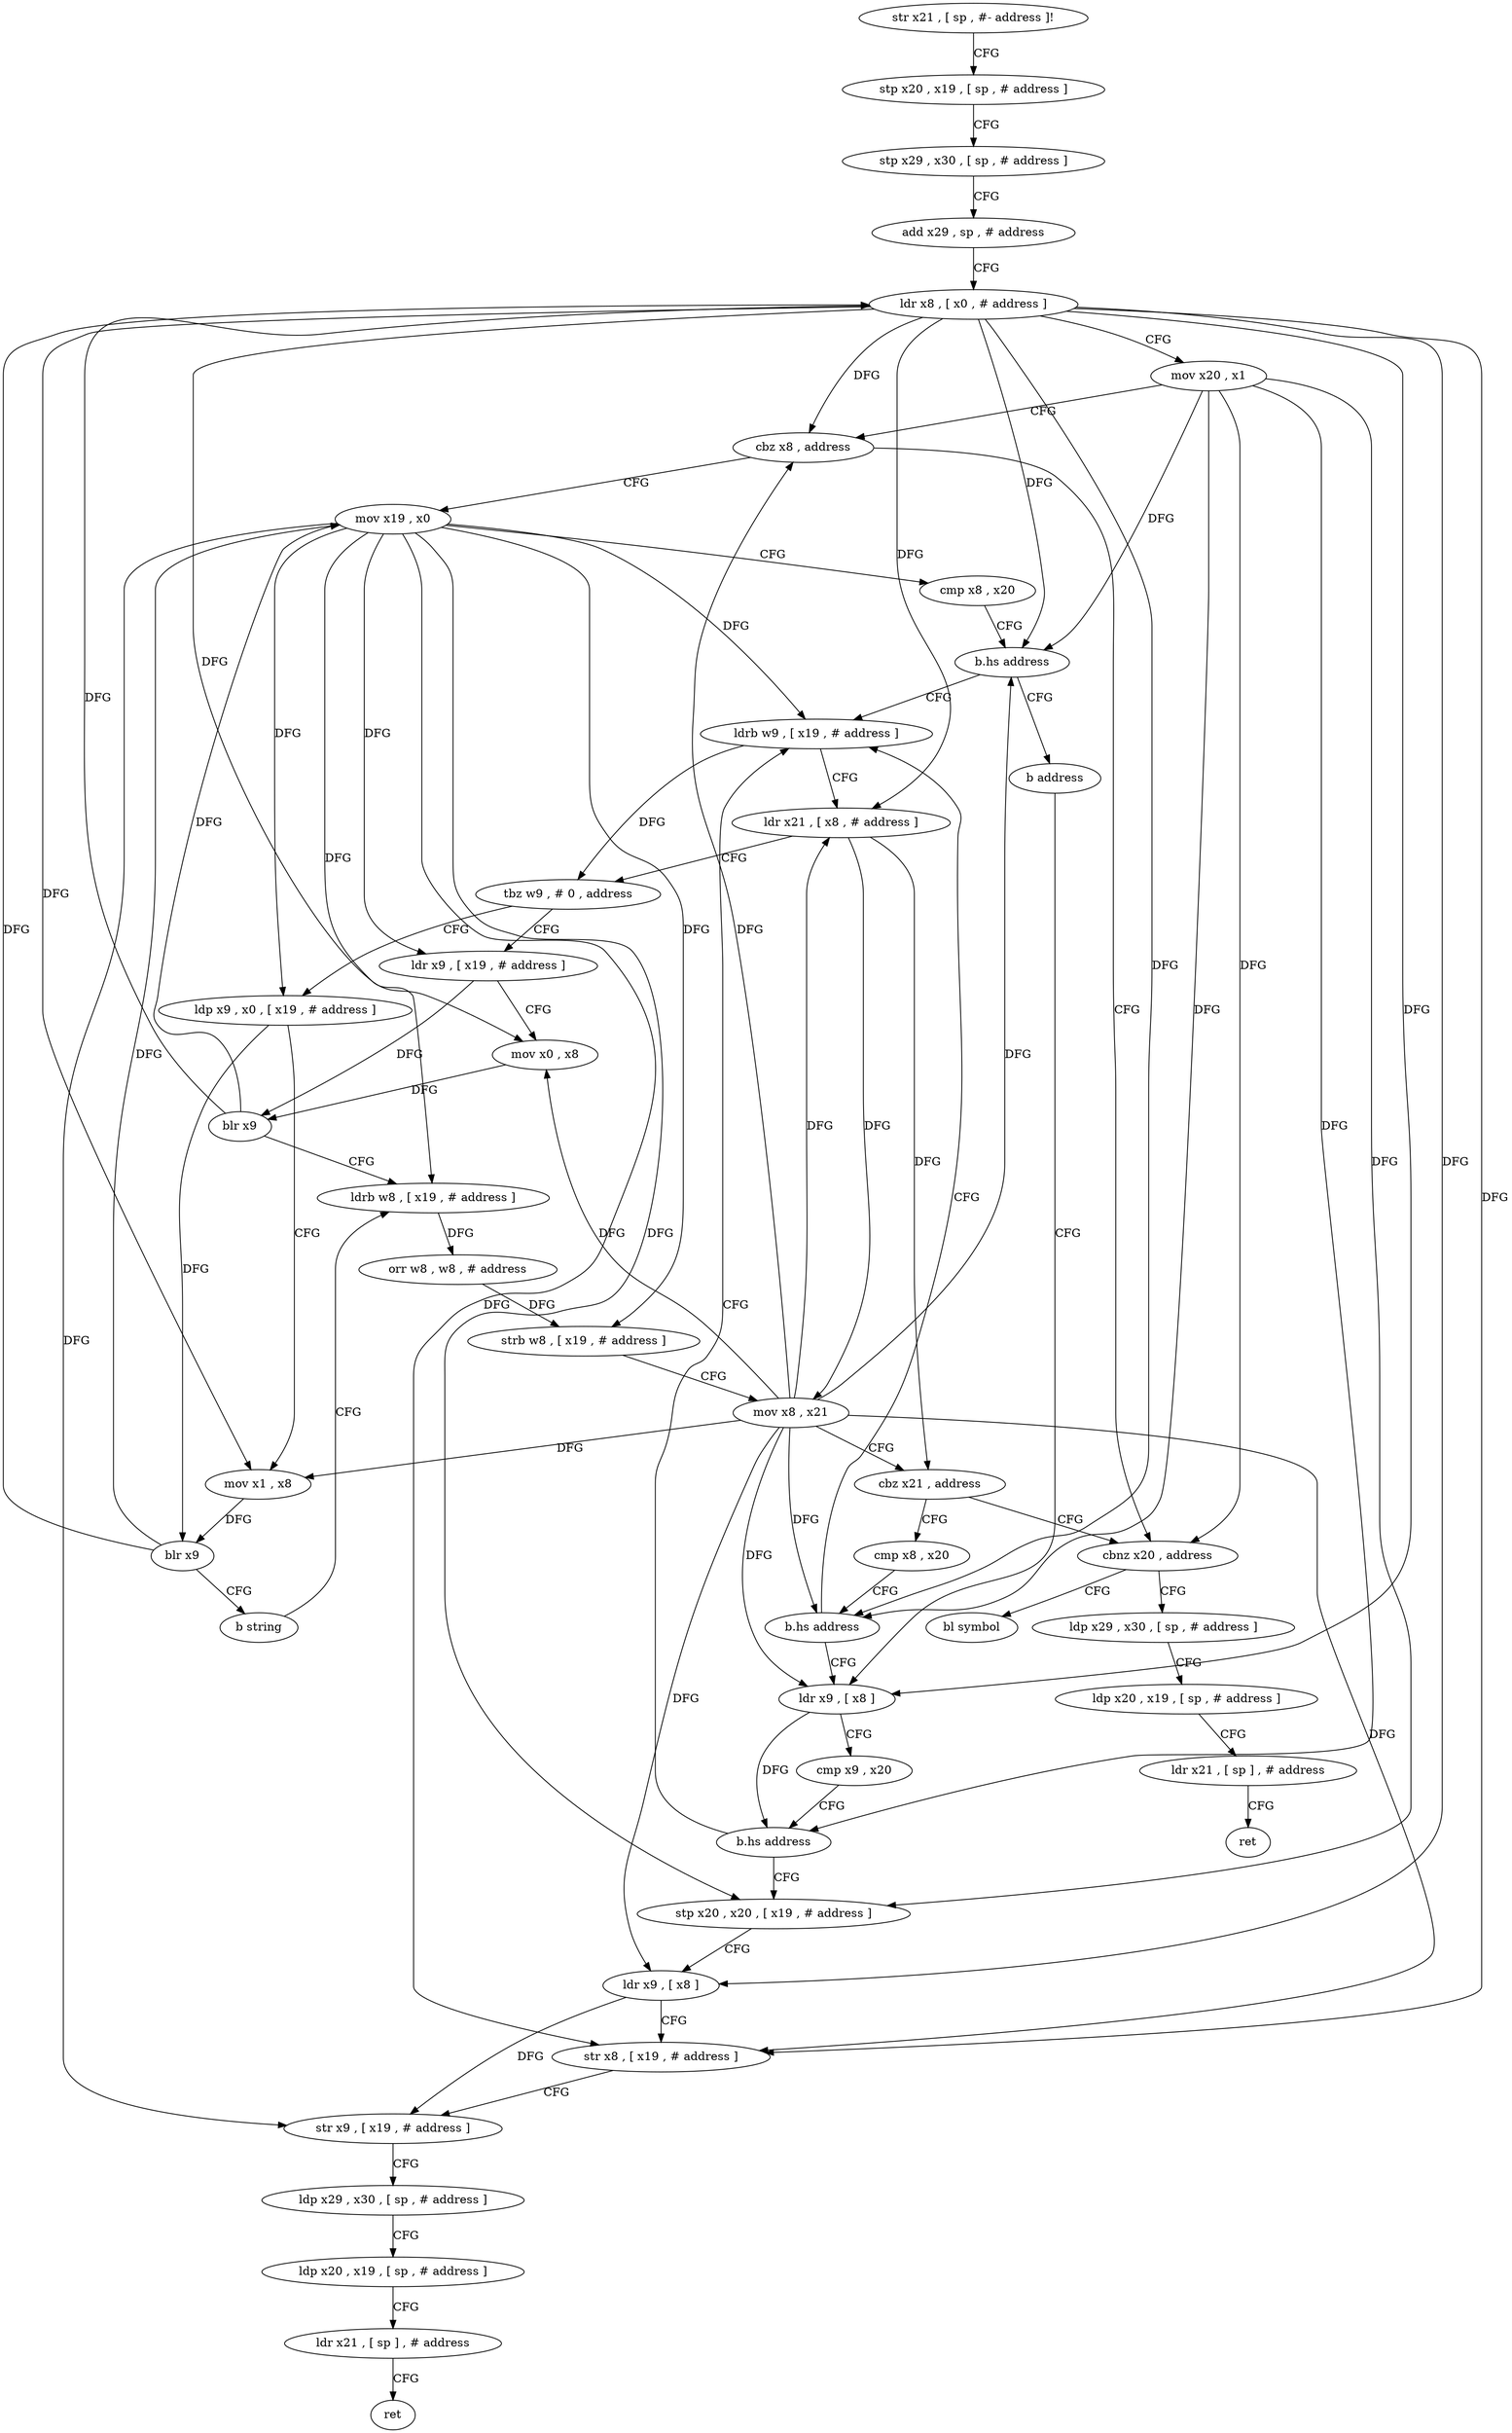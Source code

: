 digraph "func" {
"4279820" [label = "str x21 , [ sp , #- address ]!" ]
"4279824" [label = "stp x20 , x19 , [ sp , # address ]" ]
"4279828" [label = "stp x29 , x30 , [ sp , # address ]" ]
"4279832" [label = "add x29 , sp , # address" ]
"4279836" [label = "ldr x8 , [ x0 , # address ]" ]
"4279840" [label = "mov x20 , x1" ]
"4279844" [label = "cbz x8 , address" ]
"4279944" [label = "cbnz x20 , address" ]
"4279848" [label = "mov x19 , x0" ]
"4279996" [label = "bl symbol" ]
"4279948" [label = "ldp x29 , x30 , [ sp , # address ]" ]
"4279852" [label = "cmp x8 , x20" ]
"4279856" [label = "b.hs address" ]
"4279916" [label = "ldrb w9 , [ x19 , # address ]" ]
"4279860" [label = "b address" ]
"4279952" [label = "ldp x20 , x19 , [ sp , # address ]" ]
"4279956" [label = "ldr x21 , [ sp ] , # address" ]
"4279960" [label = "ret" ]
"4279920" [label = "ldr x21 , [ x8 , # address ]" ]
"4279924" [label = "tbz w9 , # 0 , address" ]
"4279864" [label = "ldr x9 , [ x19 , # address ]" ]
"4279928" [label = "ldp x9 , x0 , [ x19 , # address ]" ]
"4279904" [label = "ldr x9 , [ x8 ]" ]
"4279868" [label = "mov x0 , x8" ]
"4279872" [label = "blr x9" ]
"4279876" [label = "ldrb w8 , [ x19 , # address ]" ]
"4279932" [label = "mov x1 , x8" ]
"4279936" [label = "blr x9" ]
"4279940" [label = "b string" ]
"4279908" [label = "cmp x9 , x20" ]
"4279912" [label = "b.hs address" ]
"4279964" [label = "stp x20 , x20 , [ x19 , # address ]" ]
"4279896" [label = "cmp x8 , x20" ]
"4279900" [label = "b.hs address" ]
"4279880" [label = "orr w8 , w8 , # address" ]
"4279884" [label = "strb w8 , [ x19 , # address ]" ]
"4279888" [label = "mov x8 , x21" ]
"4279892" [label = "cbz x21 , address" ]
"4279968" [label = "ldr x9 , [ x8 ]" ]
"4279972" [label = "str x8 , [ x19 , # address ]" ]
"4279976" [label = "str x9 , [ x19 , # address ]" ]
"4279980" [label = "ldp x29 , x30 , [ sp , # address ]" ]
"4279984" [label = "ldp x20 , x19 , [ sp , # address ]" ]
"4279988" [label = "ldr x21 , [ sp ] , # address" ]
"4279992" [label = "ret" ]
"4279820" -> "4279824" [ label = "CFG" ]
"4279824" -> "4279828" [ label = "CFG" ]
"4279828" -> "4279832" [ label = "CFG" ]
"4279832" -> "4279836" [ label = "CFG" ]
"4279836" -> "4279840" [ label = "CFG" ]
"4279836" -> "4279844" [ label = "DFG" ]
"4279836" -> "4279856" [ label = "DFG" ]
"4279836" -> "4279920" [ label = "DFG" ]
"4279836" -> "4279868" [ label = "DFG" ]
"4279836" -> "4279932" [ label = "DFG" ]
"4279836" -> "4279904" [ label = "DFG" ]
"4279836" -> "4279968" [ label = "DFG" ]
"4279836" -> "4279972" [ label = "DFG" ]
"4279836" -> "4279900" [ label = "DFG" ]
"4279840" -> "4279844" [ label = "CFG" ]
"4279840" -> "4279944" [ label = "DFG" ]
"4279840" -> "4279856" [ label = "DFG" ]
"4279840" -> "4279912" [ label = "DFG" ]
"4279840" -> "4279964" [ label = "DFG" ]
"4279840" -> "4279900" [ label = "DFG" ]
"4279844" -> "4279944" [ label = "CFG" ]
"4279844" -> "4279848" [ label = "CFG" ]
"4279944" -> "4279996" [ label = "CFG" ]
"4279944" -> "4279948" [ label = "CFG" ]
"4279848" -> "4279852" [ label = "CFG" ]
"4279848" -> "4279916" [ label = "DFG" ]
"4279848" -> "4279864" [ label = "DFG" ]
"4279848" -> "4279928" [ label = "DFG" ]
"4279848" -> "4279876" [ label = "DFG" ]
"4279848" -> "4279884" [ label = "DFG" ]
"4279848" -> "4279964" [ label = "DFG" ]
"4279848" -> "4279972" [ label = "DFG" ]
"4279848" -> "4279976" [ label = "DFG" ]
"4279948" -> "4279952" [ label = "CFG" ]
"4279852" -> "4279856" [ label = "CFG" ]
"4279856" -> "4279916" [ label = "CFG" ]
"4279856" -> "4279860" [ label = "CFG" ]
"4279916" -> "4279920" [ label = "CFG" ]
"4279916" -> "4279924" [ label = "DFG" ]
"4279860" -> "4279904" [ label = "CFG" ]
"4279952" -> "4279956" [ label = "CFG" ]
"4279956" -> "4279960" [ label = "CFG" ]
"4279920" -> "4279924" [ label = "CFG" ]
"4279920" -> "4279888" [ label = "DFG" ]
"4279920" -> "4279892" [ label = "DFG" ]
"4279924" -> "4279864" [ label = "CFG" ]
"4279924" -> "4279928" [ label = "CFG" ]
"4279864" -> "4279868" [ label = "CFG" ]
"4279864" -> "4279872" [ label = "DFG" ]
"4279928" -> "4279932" [ label = "CFG" ]
"4279928" -> "4279936" [ label = "DFG" ]
"4279904" -> "4279908" [ label = "CFG" ]
"4279904" -> "4279912" [ label = "DFG" ]
"4279868" -> "4279872" [ label = "DFG" ]
"4279872" -> "4279876" [ label = "CFG" ]
"4279872" -> "4279836" [ label = "DFG" ]
"4279872" -> "4279848" [ label = "DFG" ]
"4279876" -> "4279880" [ label = "DFG" ]
"4279932" -> "4279936" [ label = "DFG" ]
"4279936" -> "4279940" [ label = "CFG" ]
"4279936" -> "4279836" [ label = "DFG" ]
"4279936" -> "4279848" [ label = "DFG" ]
"4279940" -> "4279876" [ label = "CFG" ]
"4279908" -> "4279912" [ label = "CFG" ]
"4279912" -> "4279964" [ label = "CFG" ]
"4279912" -> "4279916" [ label = "CFG" ]
"4279964" -> "4279968" [ label = "CFG" ]
"4279896" -> "4279900" [ label = "CFG" ]
"4279900" -> "4279916" [ label = "CFG" ]
"4279900" -> "4279904" [ label = "CFG" ]
"4279880" -> "4279884" [ label = "DFG" ]
"4279884" -> "4279888" [ label = "CFG" ]
"4279888" -> "4279892" [ label = "CFG" ]
"4279888" -> "4279844" [ label = "DFG" ]
"4279888" -> "4279920" [ label = "DFG" ]
"4279888" -> "4279868" [ label = "DFG" ]
"4279888" -> "4279932" [ label = "DFG" ]
"4279888" -> "4279904" [ label = "DFG" ]
"4279888" -> "4279856" [ label = "DFG" ]
"4279888" -> "4279968" [ label = "DFG" ]
"4279888" -> "4279972" [ label = "DFG" ]
"4279888" -> "4279900" [ label = "DFG" ]
"4279892" -> "4279944" [ label = "CFG" ]
"4279892" -> "4279896" [ label = "CFG" ]
"4279968" -> "4279972" [ label = "CFG" ]
"4279968" -> "4279976" [ label = "DFG" ]
"4279972" -> "4279976" [ label = "CFG" ]
"4279976" -> "4279980" [ label = "CFG" ]
"4279980" -> "4279984" [ label = "CFG" ]
"4279984" -> "4279988" [ label = "CFG" ]
"4279988" -> "4279992" [ label = "CFG" ]
}
